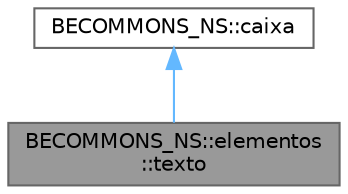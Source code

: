 digraph "BECOMMONS_NS::elementos::texto"
{
 // LATEX_PDF_SIZE
  bgcolor="transparent";
  edge [fontname=Helvetica,fontsize=10,labelfontname=Helvetica,labelfontsize=10];
  node [fontname=Helvetica,fontsize=10,shape=box,height=0.2,width=0.4];
  Node1 [id="Node000001",label="BECOMMONS_NS::elementos\l::texto",height=0.2,width=0.4,color="gray40", fillcolor="grey60", style="filled", fontcolor="black",tooltip=" "];
  Node2 -> Node1 [id="edge1_Node000001_Node000002",dir="back",color="steelblue1",style="solid",tooltip=" "];
  Node2 [id="Node000002",label="BECOMMONS_NS::caixa",height=0.2,width=0.4,color="gray40", fillcolor="white", style="filled",URL="$dc/d61/classBECOMMONS__NS_1_1caixa.html",tooltip="funciona como uma div em css"];
}
